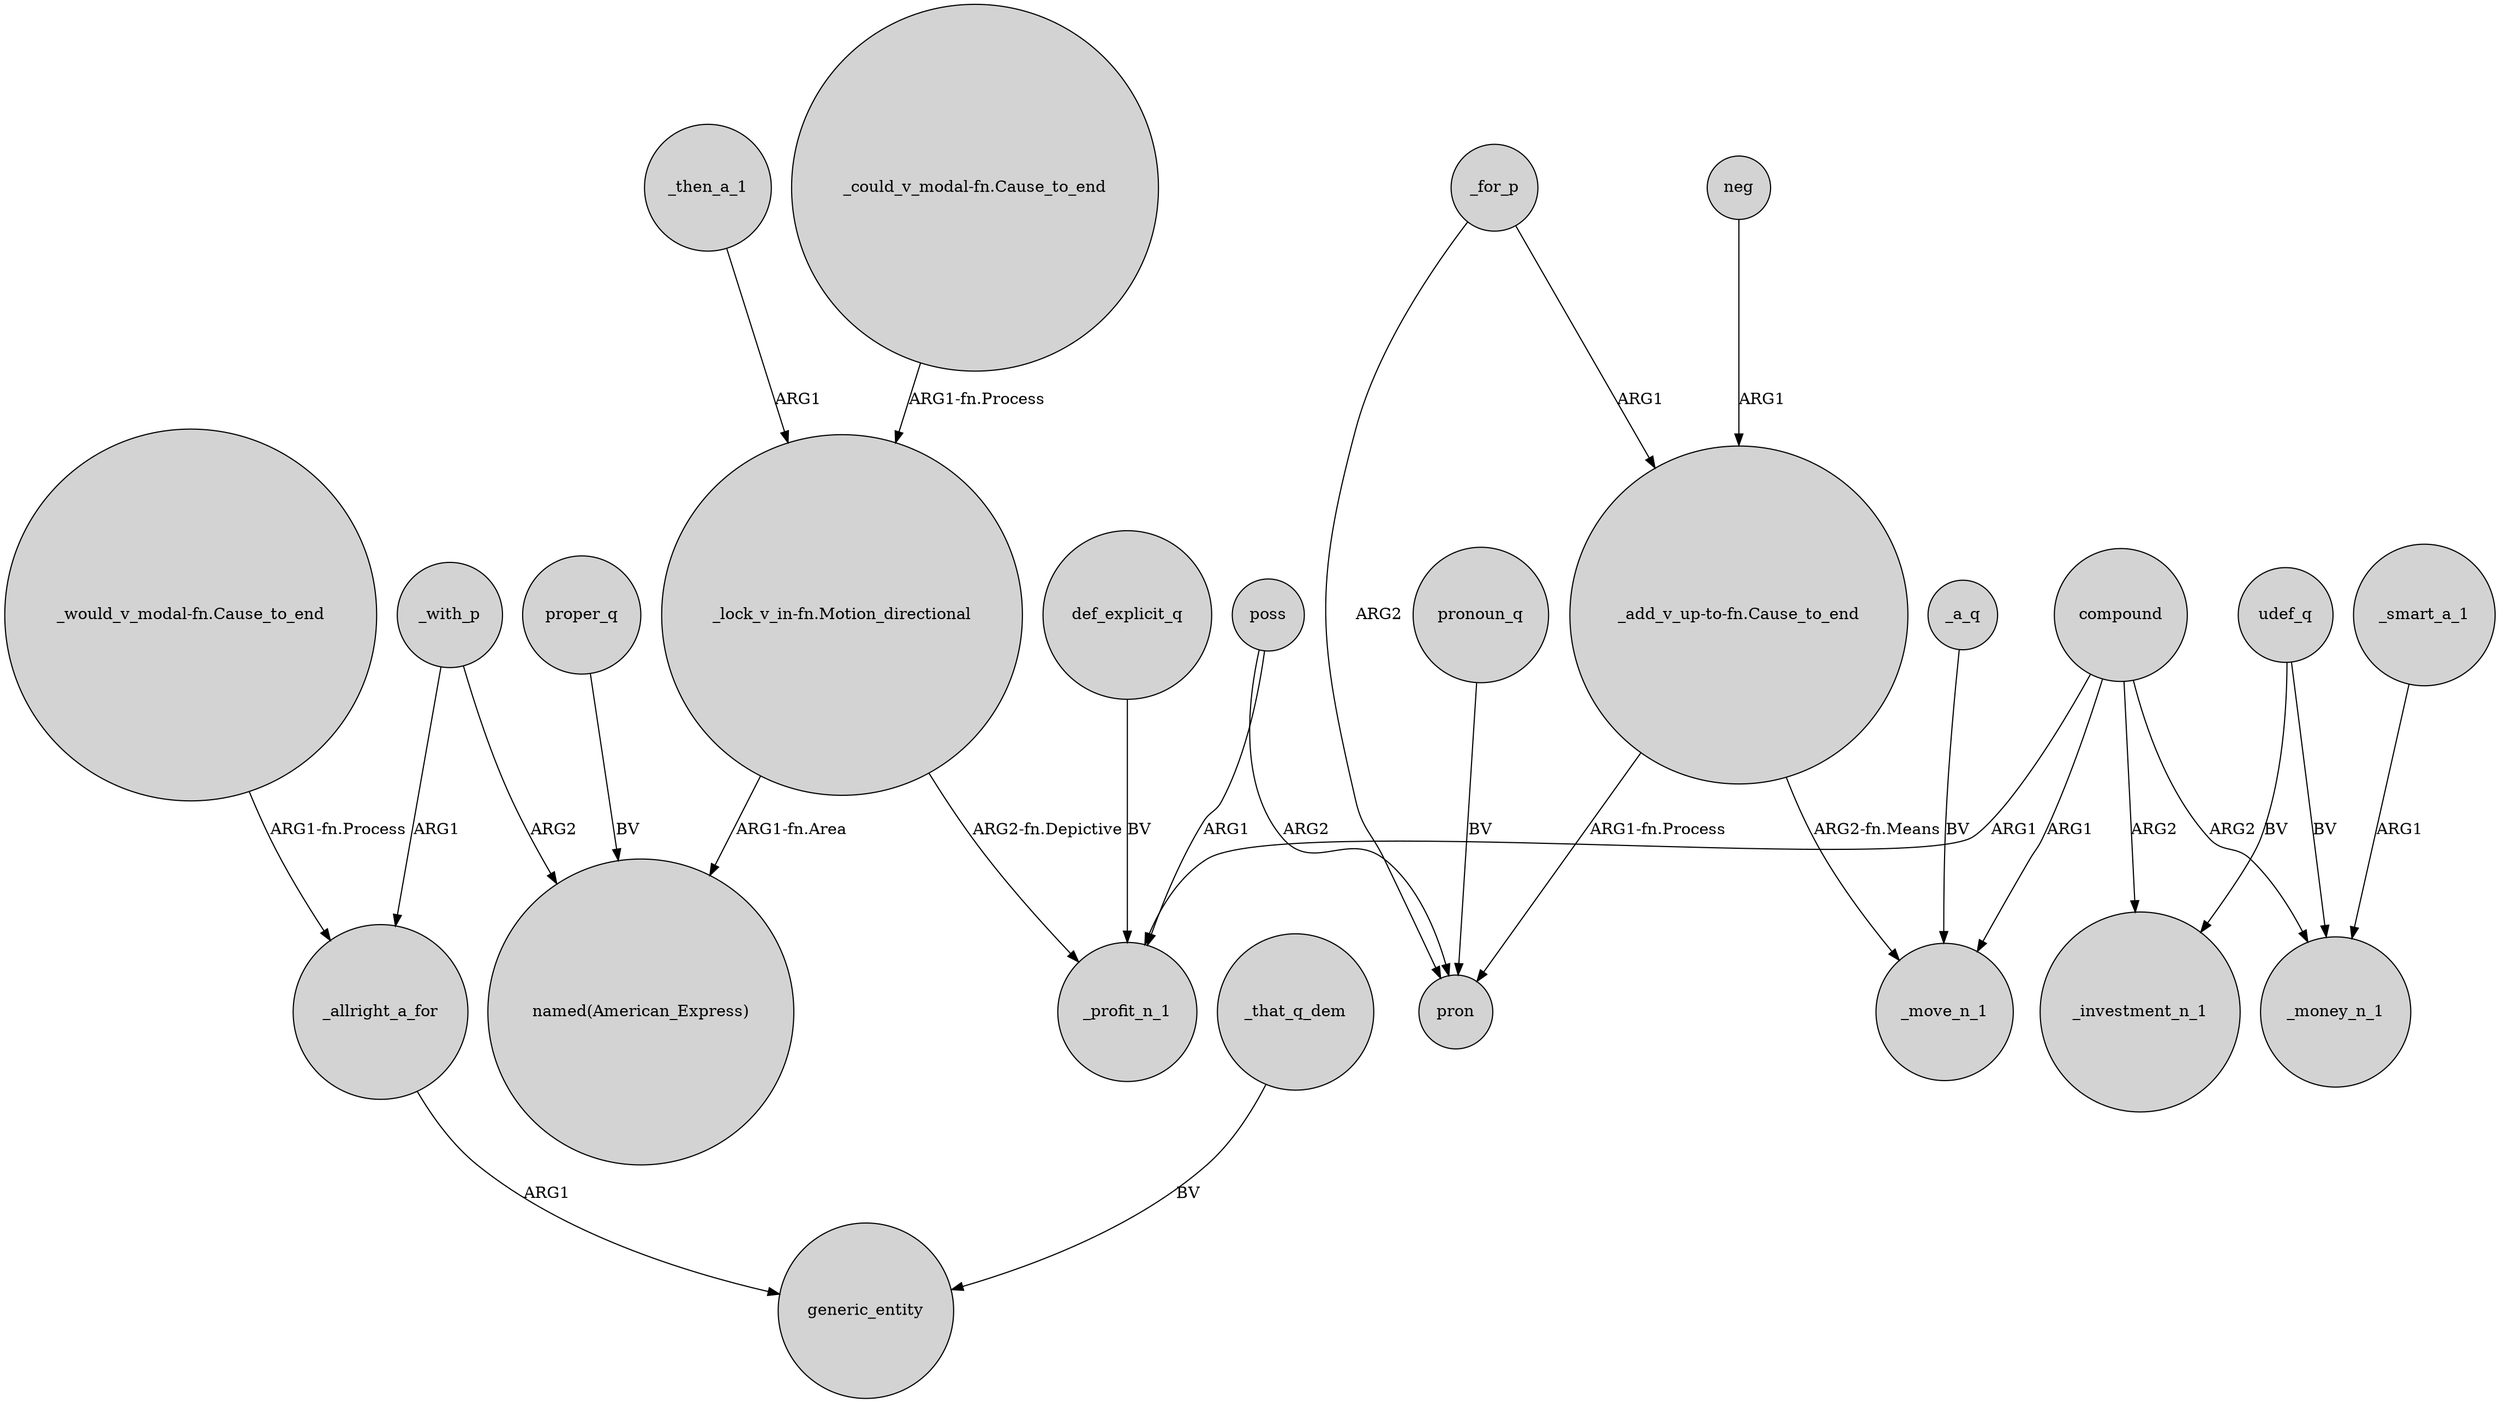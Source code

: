 digraph {
	node [shape=circle style=filled]
	def_explicit_q -> _profit_n_1 [label=BV]
	"_could_v_modal-fn.Cause_to_end" -> "_lock_v_in-fn.Motion_directional" [label="ARG1-fn.Process"]
	_with_p -> "named(American_Express)" [label=ARG2]
	compound -> _move_n_1 [label=ARG1]
	compound -> _investment_n_1 [label=ARG2]
	_for_p -> "_add_v_up-to-fn.Cause_to_end" [label=ARG1]
	_smart_a_1 -> _money_n_1 [label=ARG1]
	"_add_v_up-to-fn.Cause_to_end" -> _move_n_1 [label="ARG2-fn.Means"]
	_allright_a_for -> generic_entity [label=ARG1]
	neg -> "_add_v_up-to-fn.Cause_to_end" [label=ARG1]
	"_lock_v_in-fn.Motion_directional" -> "named(American_Express)" [label="ARG1-fn.Area"]
	_for_p -> pron [label=ARG2]
	pronoun_q -> pron [label=BV]
	_then_a_1 -> "_lock_v_in-fn.Motion_directional" [label=ARG1]
	poss -> pron [label=ARG2]
	_with_p -> _allright_a_for [label=ARG1]
	udef_q -> _money_n_1 [label=BV]
	poss -> _profit_n_1 [label=ARG1]
	"_lock_v_in-fn.Motion_directional" -> _profit_n_1 [label="ARG2-fn.Depictive"]
	compound -> _profit_n_1 [label=ARG1]
	compound -> _money_n_1 [label=ARG2]
	"_would_v_modal-fn.Cause_to_end" -> _allright_a_for [label="ARG1-fn.Process"]
	udef_q -> _investment_n_1 [label=BV]
	proper_q -> "named(American_Express)" [label=BV]
	_a_q -> _move_n_1 [label=BV]
	_that_q_dem -> generic_entity [label=BV]
	"_add_v_up-to-fn.Cause_to_end" -> pron [label="ARG1-fn.Process"]
}
